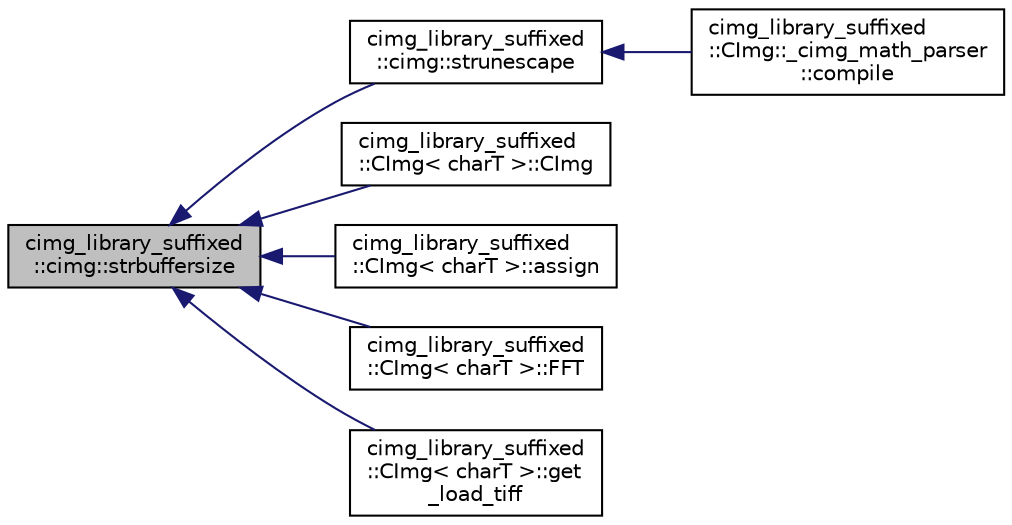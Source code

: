 digraph "cimg_library_suffixed::cimg::strbuffersize"
{
  edge [fontname="Helvetica",fontsize="10",labelfontname="Helvetica",labelfontsize="10"];
  node [fontname="Helvetica",fontsize="10",shape=record];
  rankdir="LR";
  Node3878 [label="cimg_library_suffixed\l::cimg::strbuffersize",height=0.2,width=0.4,color="black", fillcolor="grey75", style="filled", fontcolor="black"];
  Node3878 -> Node3879 [dir="back",color="midnightblue",fontsize="10",style="solid",fontname="Helvetica"];
  Node3879 [label="cimg_library_suffixed\l::cimg::strunescape",height=0.2,width=0.4,color="black", fillcolor="white", style="filled",URL="$namespacecimg__library__suffixed_1_1cimg.html#a1ffad008d2b45ffa0ff4d0f32b6c98ec",tooltip="Replace escape sequences in C-strings by their binary ascii values. "];
  Node3879 -> Node3880 [dir="back",color="midnightblue",fontsize="10",style="solid",fontname="Helvetica"];
  Node3880 [label="cimg_library_suffixed\l::CImg::_cimg_math_parser\l::compile",height=0.2,width=0.4,color="black", fillcolor="white", style="filled",URL="$structcimg__library__suffixed_1_1_c_img_1_1__cimg__math__parser.html#a318c44c5d1f4f0114355f37ace87a4ae"];
  Node3878 -> Node3881 [dir="back",color="midnightblue",fontsize="10",style="solid",fontname="Helvetica"];
  Node3881 [label="cimg_library_suffixed\l::CImg\< charT \>::CImg",height=0.2,width=0.4,color="black", fillcolor="white", style="filled",URL="$structcimg__library__suffixed_1_1_c_img.html#a48f4ff6bf27dcd351b04f3150e06d74e",tooltip="Construct image with specified size. "];
  Node3878 -> Node3882 [dir="back",color="midnightblue",fontsize="10",style="solid",fontname="Helvetica"];
  Node3882 [label="cimg_library_suffixed\l::CImg\< charT \>::assign",height=0.2,width=0.4,color="black", fillcolor="white", style="filled",URL="$structcimg__library__suffixed_1_1_c_img.html#a95898e33c8270ae81d3addd9302d18bc",tooltip="Construct image with specified size . "];
  Node3878 -> Node3883 [dir="back",color="midnightblue",fontsize="10",style="solid",fontname="Helvetica"];
  Node3883 [label="cimg_library_suffixed\l::CImg\< charT \>::FFT",height=0.2,width=0.4,color="black", fillcolor="white", style="filled",URL="$structcimg__library__suffixed_1_1_c_img.html#abf1763dd0cf132f59147662022feb791",tooltip="Compute 1d Fast Fourier Transform, along a specified axis. "];
  Node3878 -> Node3884 [dir="back",color="midnightblue",fontsize="10",style="solid",fontname="Helvetica"];
  Node3884 [label="cimg_library_suffixed\l::CImg\< charT \>::get\l_load_tiff",height=0.2,width=0.4,color="black", fillcolor="white", style="filled",URL="$structcimg__library__suffixed_1_1_c_img.html#ad78471f15a09cd64a1d8ca61c8262506",tooltip="Load image from a TIFF file . "];
}
